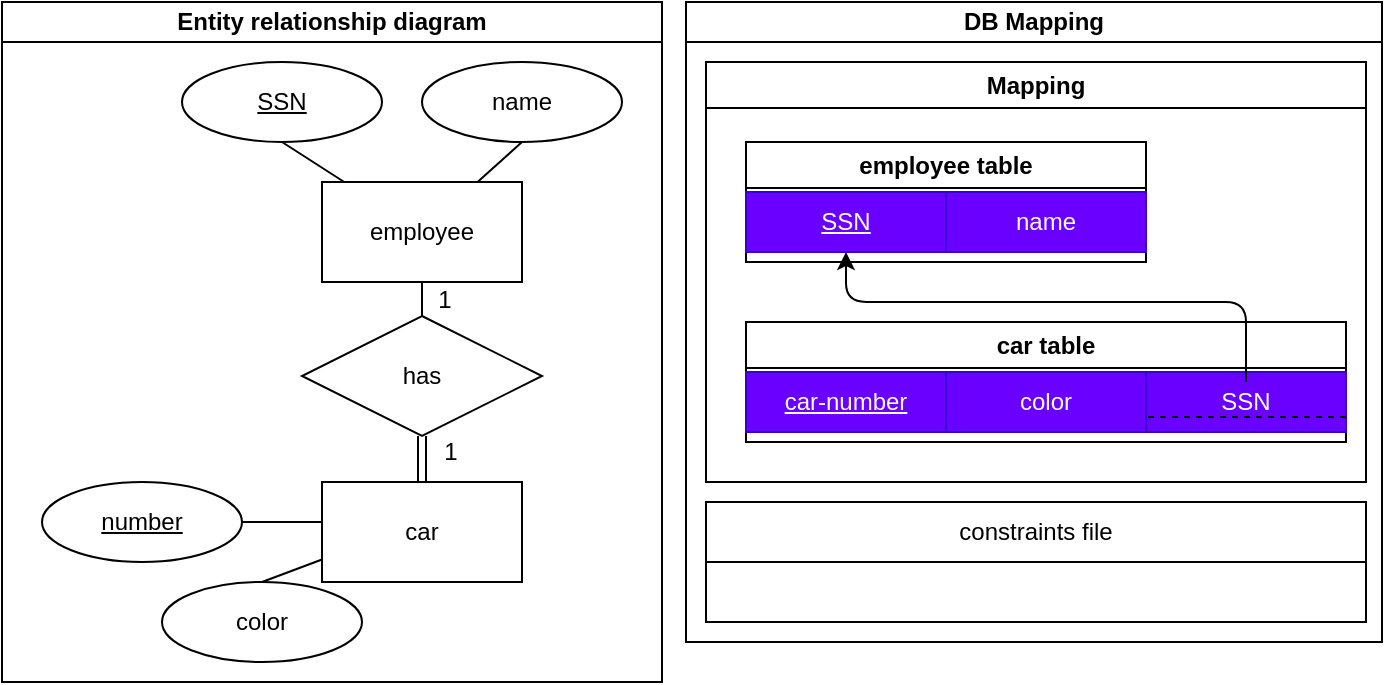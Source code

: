 <mxfile>
    <diagram id="R3N_D--5qBi451Lv7yX1" name="Page-1">
        <mxGraphModel dx="989" dy="563" grid="1" gridSize="10" guides="1" tooltips="1" connect="1" arrows="1" fold="1" page="1" pageScale="1" pageWidth="850" pageHeight="1100" math="0" shadow="0">
            <root>
                <mxCell id="0"/>
                <mxCell id="1" parent="0"/>
                <mxCell id="2" value="Entity relationship diagram" style="swimlane;whiteSpace=wrap;html=1;startSize=20;" parent="1" vertex="1">
                    <mxGeometry x="10" y="70" width="330" height="340" as="geometry"/>
                </mxCell>
                <mxCell id="5" style="edgeStyle=none;html=1;entryX=0.5;entryY=1;entryDx=0;entryDy=0;endArrow=none;endFill=0;" parent="2" source="3" target="4" edge="1">
                    <mxGeometry relative="1" as="geometry"/>
                </mxCell>
                <mxCell id="7" style="edgeStyle=none;html=1;entryX=0.5;entryY=1;entryDx=0;entryDy=0;endArrow=none;endFill=0;" parent="2" source="3" target="6" edge="1">
                    <mxGeometry relative="1" as="geometry"/>
                </mxCell>
                <mxCell id="112" style="edgeStyle=none;html=1;entryX=0.5;entryY=0;entryDx=0;entryDy=0;endArrow=none;endFill=0;" parent="2" source="3" edge="1">
                    <mxGeometry relative="1" as="geometry">
                        <mxPoint x="210" y="160" as="targetPoint"/>
                    </mxGeometry>
                </mxCell>
                <mxCell id="3" value="employee" style="html=1;dashed=0;whiteSpace=wrap;" parent="2" vertex="1">
                    <mxGeometry x="160" y="90" width="100" height="50" as="geometry"/>
                </mxCell>
                <mxCell id="4" value="&lt;u&gt;SSN&lt;/u&gt;" style="ellipse;whiteSpace=wrap;html=1;align=center;" parent="2" vertex="1">
                    <mxGeometry x="90" y="30" width="100" height="40" as="geometry"/>
                </mxCell>
                <mxCell id="6" value="name" style="ellipse;whiteSpace=wrap;html=1;align=center;" parent="2" vertex="1">
                    <mxGeometry x="210" y="30" width="100" height="40" as="geometry"/>
                </mxCell>
                <mxCell id="18" style="edgeStyle=none;html=1;entryX=0.5;entryY=0;entryDx=0;entryDy=0;" parent="2" edge="1">
                    <mxGeometry relative="1" as="geometry">
                        <mxPoint x="81.43" y="268.57" as="sourcePoint"/>
                    </mxGeometry>
                </mxCell>
                <mxCell id="19" style="edgeStyle=none;html=1;entryX=0.5;entryY=0;entryDx=0;entryDy=0;" parent="2" edge="1">
                    <mxGeometry relative="1" as="geometry">
                        <mxPoint x="128.673" y="266.385" as="sourcePoint"/>
                    </mxGeometry>
                </mxCell>
                <mxCell id="114" style="edgeStyle=none;html=1;entryX=0.5;entryY=0;entryDx=0;entryDy=0;endArrow=none;endFill=0;shape=link;exitX=0.5;exitY=1;exitDx=0;exitDy=0;" parent="2" source="129" edge="1">
                    <mxGeometry relative="1" as="geometry">
                        <mxPoint x="210" y="240" as="targetPoint"/>
                        <mxPoint x="210" y="220" as="sourcePoint"/>
                    </mxGeometry>
                </mxCell>
                <mxCell id="116" style="edgeStyle=none;html=1;entryX=1;entryY=0.5;entryDx=0;entryDy=0;endArrow=none;endFill=0;" parent="2" target="115" edge="1">
                    <mxGeometry relative="1" as="geometry">
                        <mxPoint x="160" y="260" as="sourcePoint"/>
                    </mxGeometry>
                </mxCell>
                <mxCell id="118" style="edgeStyle=none;html=1;entryX=0.5;entryY=0;entryDx=0;entryDy=0;endArrow=none;endFill=0;" parent="2" target="117" edge="1">
                    <mxGeometry relative="1" as="geometry">
                        <mxPoint x="160" y="278.75" as="sourcePoint"/>
                    </mxGeometry>
                </mxCell>
                <mxCell id="115" value="&lt;u&gt;number&lt;/u&gt;" style="ellipse;whiteSpace=wrap;html=1;align=center;" parent="2" vertex="1">
                    <mxGeometry x="20" y="240" width="100" height="40" as="geometry"/>
                </mxCell>
                <mxCell id="117" value="color" style="ellipse;whiteSpace=wrap;html=1;align=center;" parent="2" vertex="1">
                    <mxGeometry x="80" y="290" width="100" height="40" as="geometry"/>
                </mxCell>
                <mxCell id="124" value="1" style="text;html=1;align=center;verticalAlign=middle;resizable=0;points=[];autosize=1;strokeColor=none;fillColor=none;" parent="2" vertex="1">
                    <mxGeometry x="209" y="210" width="30" height="30" as="geometry"/>
                </mxCell>
                <mxCell id="126" value="car" style="html=1;dashed=0;whiteSpace=wrap;" parent="2" vertex="1">
                    <mxGeometry x="160" y="240" width="100" height="50" as="geometry"/>
                </mxCell>
                <mxCell id="125" value="1" style="text;html=1;align=center;verticalAlign=middle;resizable=0;points=[];autosize=1;strokeColor=none;fillColor=none;" parent="2" vertex="1">
                    <mxGeometry x="206" y="134" width="30" height="30" as="geometry"/>
                </mxCell>
                <mxCell id="129" value="has" style="shape=rhombus;perimeter=rhombusPerimeter;whiteSpace=wrap;html=1;align=center;" parent="2" vertex="1">
                    <mxGeometry x="150" y="157" width="120" height="60" as="geometry"/>
                </mxCell>
                <mxCell id="22" value="DB Mapping" style="swimlane;whiteSpace=wrap;html=1;startSize=20;" parent="1" vertex="1">
                    <mxGeometry x="352" y="70" width="348" height="320" as="geometry"/>
                </mxCell>
                <mxCell id="28" style="edgeStyle=none;html=1;entryX=1;entryY=0.5;entryDx=0;entryDy=0;" parent="22" edge="1">
                    <mxGeometry relative="1" as="geometry">
                        <mxPoint x="100" y="200" as="targetPoint"/>
                    </mxGeometry>
                </mxCell>
                <mxCell id="34" style="edgeStyle=none;html=1;entryX=0.5;entryY=0;entryDx=0;entryDy=0;" parent="22" edge="1">
                    <mxGeometry relative="1" as="geometry">
                        <mxPoint x="60" y="290" as="targetPoint"/>
                    </mxGeometry>
                </mxCell>
                <mxCell id="35" style="edgeStyle=none;html=1;entryX=0.5;entryY=0;entryDx=0;entryDy=0;" parent="22" edge="1">
                    <mxGeometry relative="1" as="geometry">
                        <mxPoint x="170" y="290" as="targetPoint"/>
                    </mxGeometry>
                </mxCell>
                <mxCell id="38" style="edgeStyle=none;html=1;entryX=0.764;entryY=0.12;entryDx=0;entryDy=0;entryPerimeter=0;" parent="22" edge="1">
                    <mxGeometry relative="1" as="geometry">
                        <mxPoint x="126.4" y="234.8" as="targetPoint"/>
                    </mxGeometry>
                </mxCell>
                <mxCell id="53" value="Mapping" style="swimlane;whiteSpace=wrap;html=1;" parent="22" vertex="1">
                    <mxGeometry x="10" y="30" width="330" height="210" as="geometry"/>
                </mxCell>
                <mxCell id="88" value="employee table" style="swimlane;whiteSpace=wrap;html=1;" parent="53" vertex="1">
                    <mxGeometry x="20" y="40" width="200" height="60" as="geometry"/>
                </mxCell>
                <mxCell id="89" value="SSN" style="rounded=0;whiteSpace=wrap;html=1;fillColor=#6a00ff;fontColor=#ffffff;strokeColor=#3700CC;fontStyle=4" parent="88" vertex="1">
                    <mxGeometry y="25" width="100" height="30" as="geometry"/>
                </mxCell>
                <mxCell id="127" value="name" style="rounded=0;whiteSpace=wrap;html=1;fillColor=#6a00ff;fontColor=#ffffff;strokeColor=#3700CC;" parent="88" vertex="1">
                    <mxGeometry x="100" y="25" width="100" height="30" as="geometry"/>
                </mxCell>
                <mxCell id="130" value="car table" style="swimlane;whiteSpace=wrap;html=1;" parent="53" vertex="1">
                    <mxGeometry x="20" y="130" width="300" height="60" as="geometry"/>
                </mxCell>
                <mxCell id="131" value="car-number" style="rounded=0;whiteSpace=wrap;html=1;fillColor=#6a00ff;fontColor=#ffffff;strokeColor=#3700CC;fontStyle=4" parent="130" vertex="1">
                    <mxGeometry y="25" width="100" height="30" as="geometry"/>
                </mxCell>
                <mxCell id="134" value="color" style="rounded=0;whiteSpace=wrap;html=1;fillColor=#6a00ff;fontColor=#ffffff;strokeColor=#3700CC;" parent="130" vertex="1">
                    <mxGeometry x="100" y="25" width="100" height="30" as="geometry"/>
                </mxCell>
                <mxCell id="135" value="SSN" style="rounded=0;whiteSpace=wrap;html=1;fillColor=#6a00ff;fontColor=#ffffff;strokeColor=#3700CC;fontStyle=0" parent="130" vertex="1">
                    <mxGeometry x="200" y="25" width="100" height="30" as="geometry"/>
                </mxCell>
                <mxCell id="137" style="edgeStyle=none;html=1;exitX=1;exitY=0.75;exitDx=0;exitDy=0;entryX=0;entryY=0.75;entryDx=0;entryDy=0;endArrow=none;endFill=0;dashed=1;" edge="1" parent="130" source="135" target="135">
                    <mxGeometry relative="1" as="geometry"/>
                </mxCell>
                <mxCell id="136" style="edgeStyle=orthogonalEdgeStyle;html=1;entryX=0.5;entryY=1;entryDx=0;entryDy=0;exitX=0.5;exitY=0.167;exitDx=0;exitDy=0;exitPerimeter=0;" parent="53" source="135" target="89" edge="1">
                    <mxGeometry relative="1" as="geometry">
                        <mxPoint x="270" y="150" as="sourcePoint"/>
                        <mxPoint x="70" y="110" as="targetPoint"/>
                        <Array as="points">
                            <mxPoint x="270" y="120"/>
                            <mxPoint x="70" y="120"/>
                        </Array>
                    </mxGeometry>
                </mxCell>
                <mxCell id="54" value="constraints file" style="swimlane;fontStyle=0;childLayout=stackLayout;horizontal=1;startSize=30;horizontalStack=0;resizeParent=1;resizeParentMax=0;resizeLast=0;collapsible=1;marginBottom=0;whiteSpace=wrap;html=1;" parent="22" vertex="1">
                    <mxGeometry x="10" y="250" width="330" height="60" as="geometry"/>
                </mxCell>
            </root>
        </mxGraphModel>
    </diagram>
</mxfile>